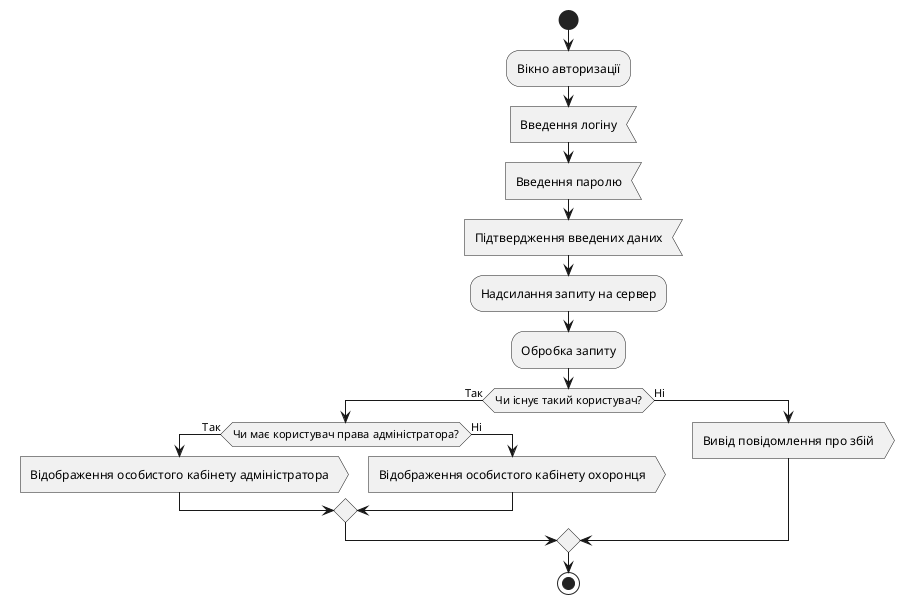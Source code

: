 @startuml
start
:Вікно авторизації;
:Введення логіну<
:Введення паролю<
:Підтвердження введених даних<
:Надсилання запиту на сервер;
:Обробка запиту;
if (Чи існує такий користувач?) then (Так)
    if (Чи має користувач права адміністратора?) then (Так)
        :Відображення особистого кабінету адміністратора>
    else(Ні)
        :Відображення особистого кабінету охоронця>
    endif
else(Ні)
    :Вивід повідомлення про збій>
endif
stop
@enduml